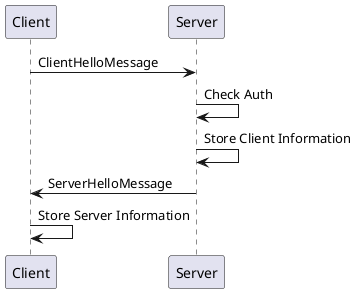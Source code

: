 @startuml

participant Client
participant Server

Client -> Server : ClientHelloMessage
Server -> Server : Check Auth
Server -> Server : Store Client Information
Server -> Client : ServerHelloMessage
Client -> Client : Store Server Information

@enduml
